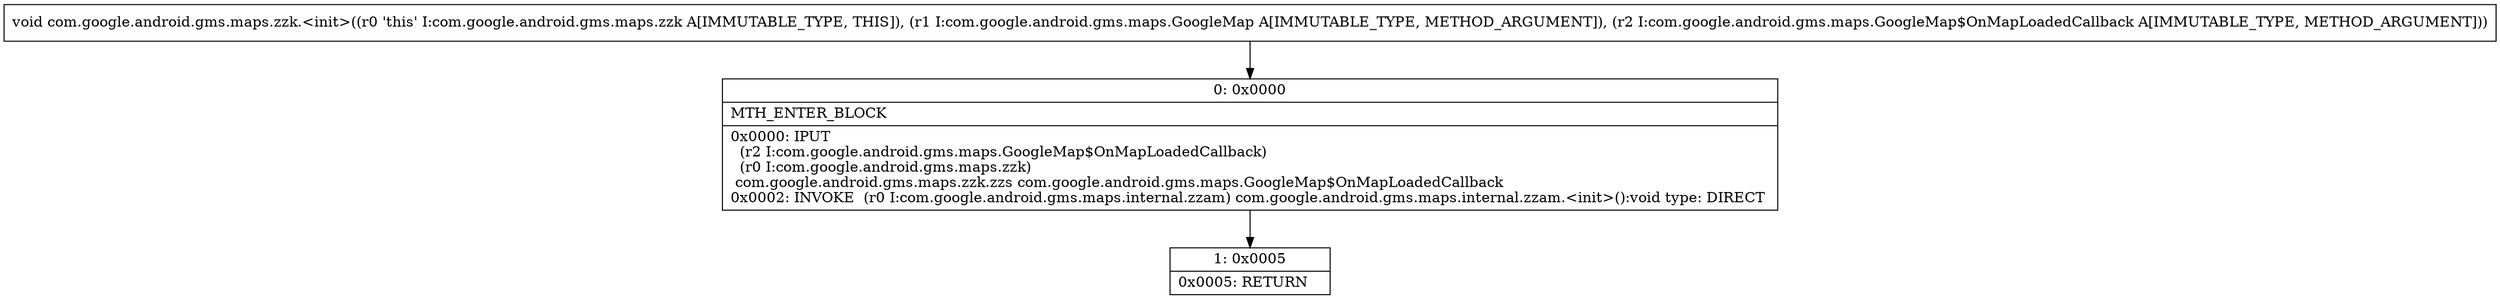 digraph "CFG forcom.google.android.gms.maps.zzk.\<init\>(Lcom\/google\/android\/gms\/maps\/GoogleMap;Lcom\/google\/android\/gms\/maps\/GoogleMap$OnMapLoadedCallback;)V" {
Node_0 [shape=record,label="{0\:\ 0x0000|MTH_ENTER_BLOCK\l|0x0000: IPUT  \l  (r2 I:com.google.android.gms.maps.GoogleMap$OnMapLoadedCallback)\l  (r0 I:com.google.android.gms.maps.zzk)\l com.google.android.gms.maps.zzk.zzs com.google.android.gms.maps.GoogleMap$OnMapLoadedCallback \l0x0002: INVOKE  (r0 I:com.google.android.gms.maps.internal.zzam) com.google.android.gms.maps.internal.zzam.\<init\>():void type: DIRECT \l}"];
Node_1 [shape=record,label="{1\:\ 0x0005|0x0005: RETURN   \l}"];
MethodNode[shape=record,label="{void com.google.android.gms.maps.zzk.\<init\>((r0 'this' I:com.google.android.gms.maps.zzk A[IMMUTABLE_TYPE, THIS]), (r1 I:com.google.android.gms.maps.GoogleMap A[IMMUTABLE_TYPE, METHOD_ARGUMENT]), (r2 I:com.google.android.gms.maps.GoogleMap$OnMapLoadedCallback A[IMMUTABLE_TYPE, METHOD_ARGUMENT])) }"];
MethodNode -> Node_0;
Node_0 -> Node_1;
}

